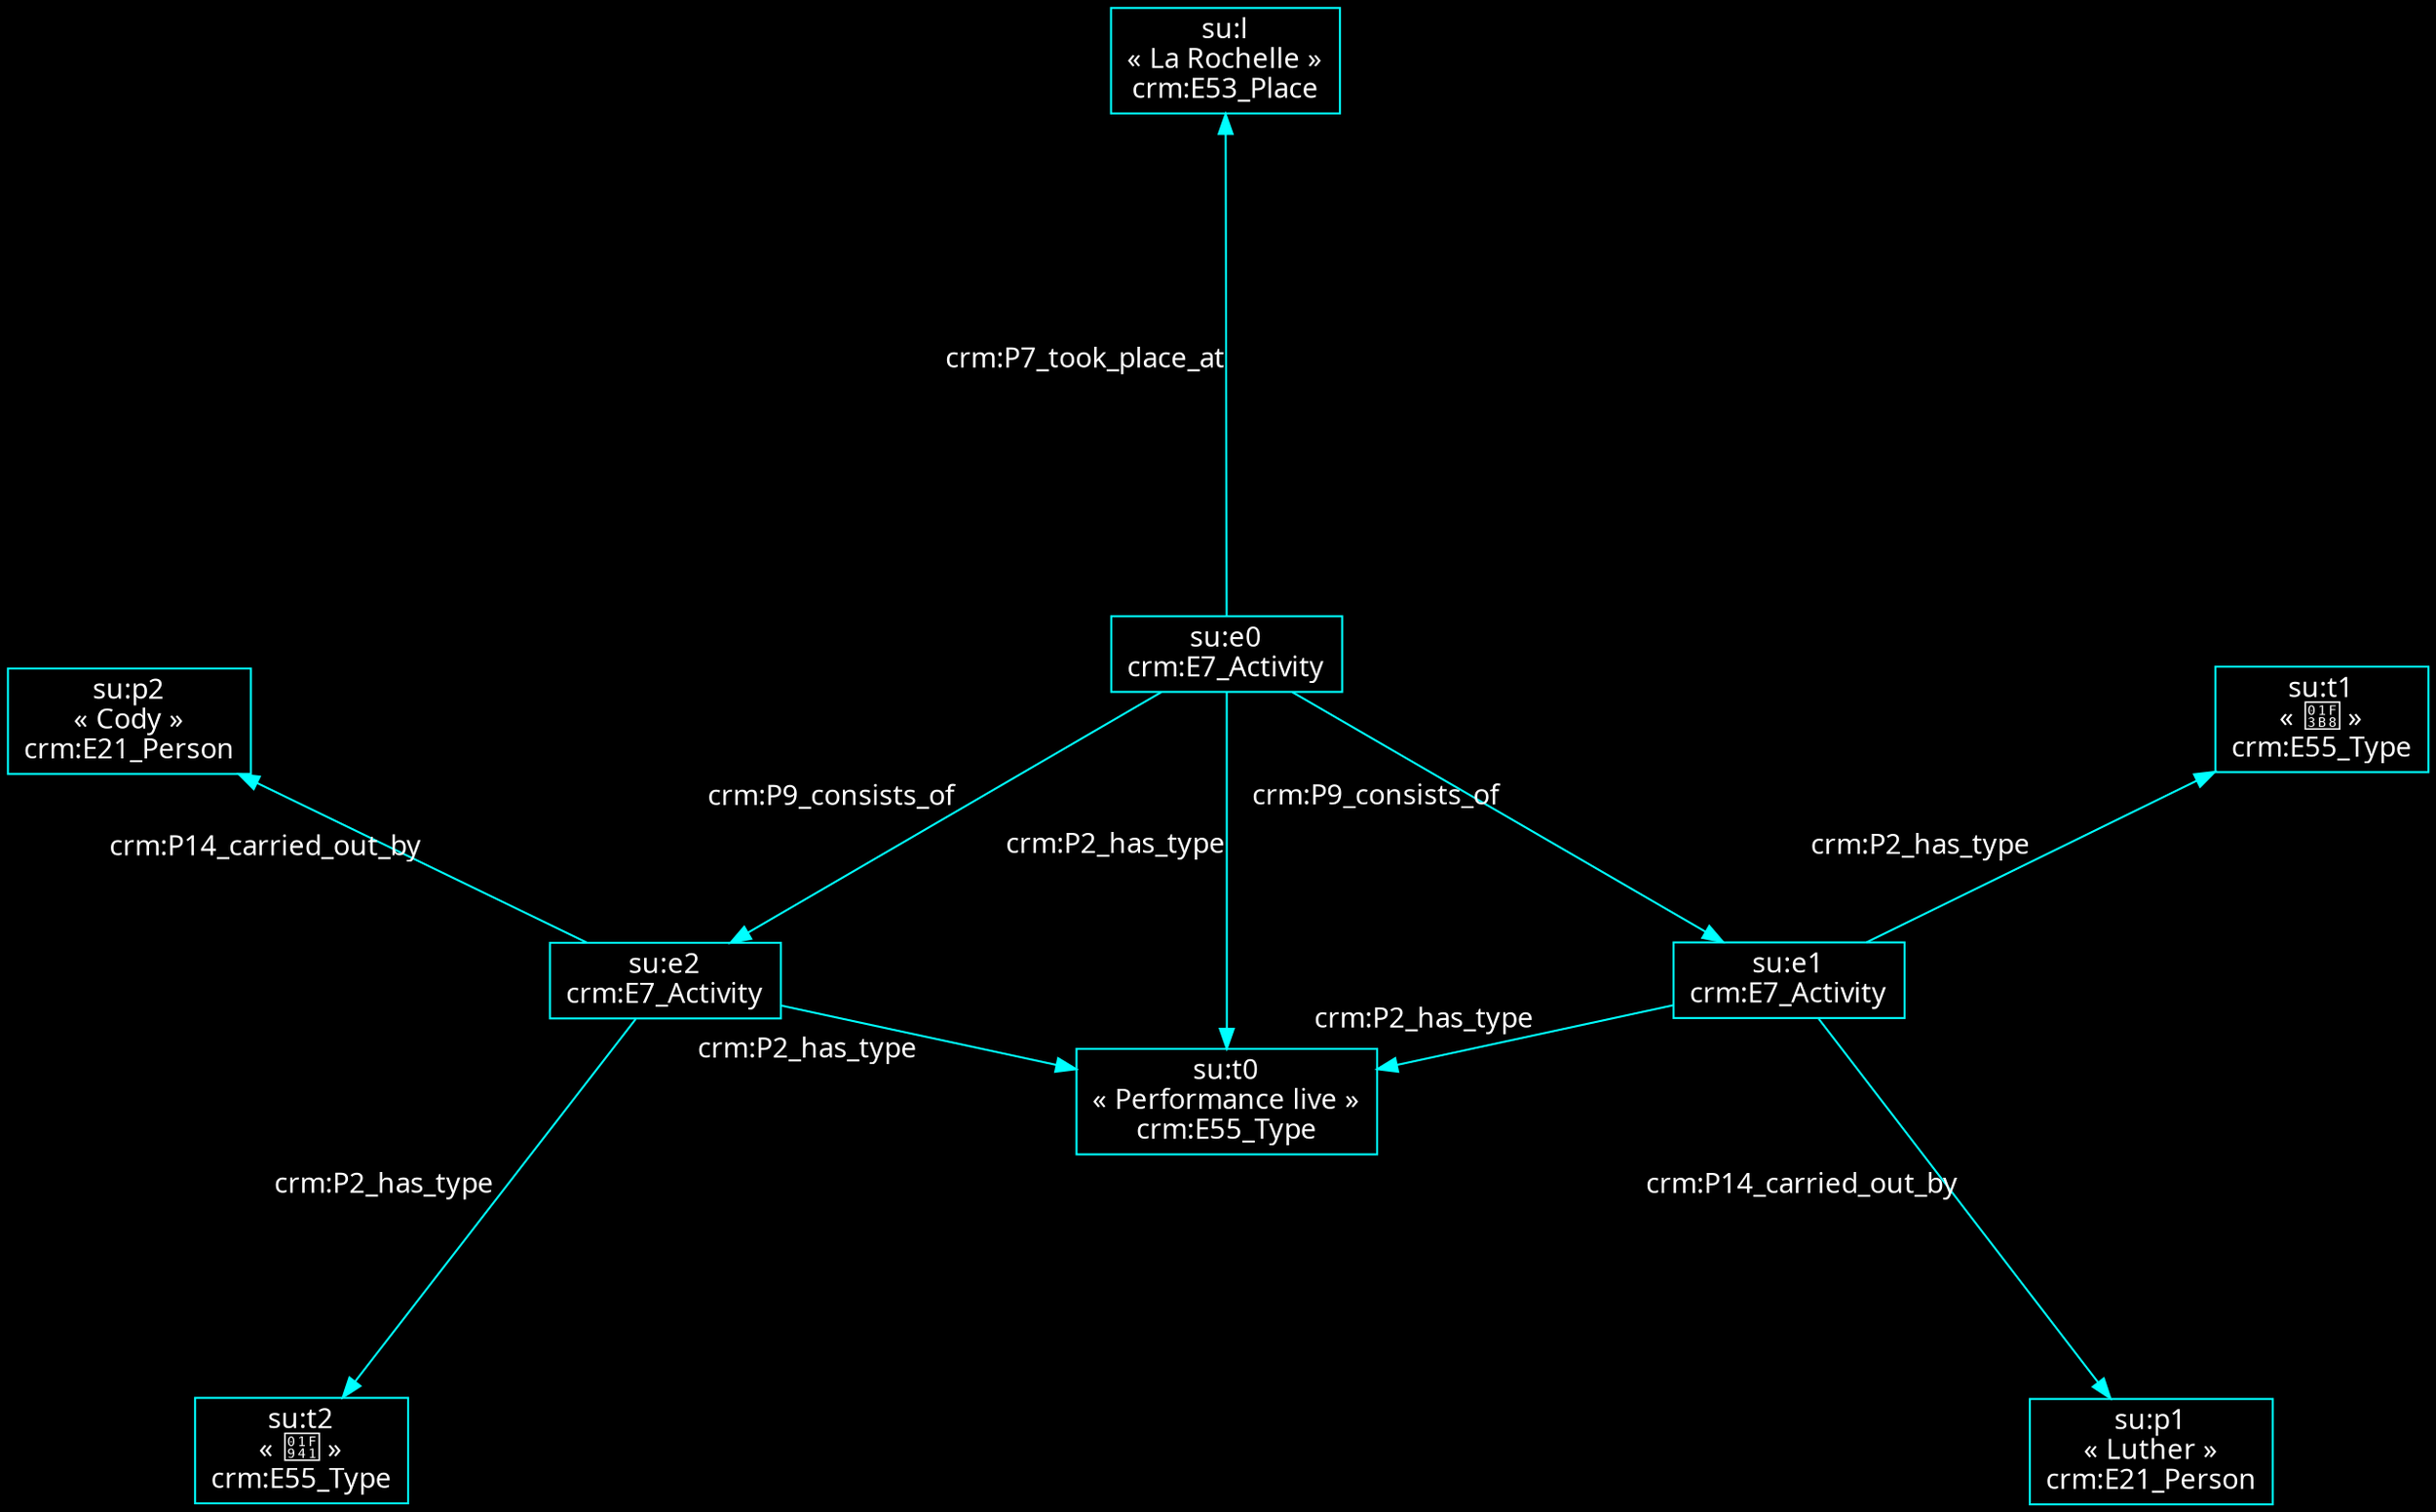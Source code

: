 digraph {
    graph [bgcolor=black]
    rankdir=LR
    node [color=white,fontcolor=white,fontname="Fira Code Regular",shape=box]
    edge [color=white,fontcolor=white,fontname="Fira Code Regular"]
    

    layout=sfdp
node [color=cyan,fontcolor=white]
edge [color=cyan,fontcolor=white]
P1[label="su:p1\n« Luther »\ncrm:E21_Person"]
P2[label="su:p2\n« Cody »\ncrm:E21_Person"]
T0[label="su:t0\n« Performance live »\ncrm:E55_Type"]
T1[label="su:t1\n« 🎸 »\ncrm:E55_Type"]
T2[label="su:t2\n« 🥁 »\ncrm:E55_Type"]
E0[label="su:e0\ncrm:E7_Activity"]
E1[label="su:e1\ncrm:E7_Activity"]
E2[label="su:e2\ncrm:E7_Activity"]
L[label="su:l\n« La Rochelle »\ncrm:E53_Place"]
E0 -> E1 [label="crm:P9_consists_of"]
E0 -> E2 [label="crm:P9_consists_of"]
E0 -> T0 [label="crm:P2_has_type"]
E1 -> T0 [label="crm:P2_has_type"]
E2 -> T0 [label="crm:P2_has_type"]
E1 -> P1 [label="crm:P14_carried_out_by"]
E2 -> P2 [label="crm:P14_carried_out_by"]
E0 -> L [label="crm:P7_took_place_at"]
E1 -> T1 [label="crm:P2_has_type"]
E2 -> T2 [label="crm:P2_has_type"]
}
